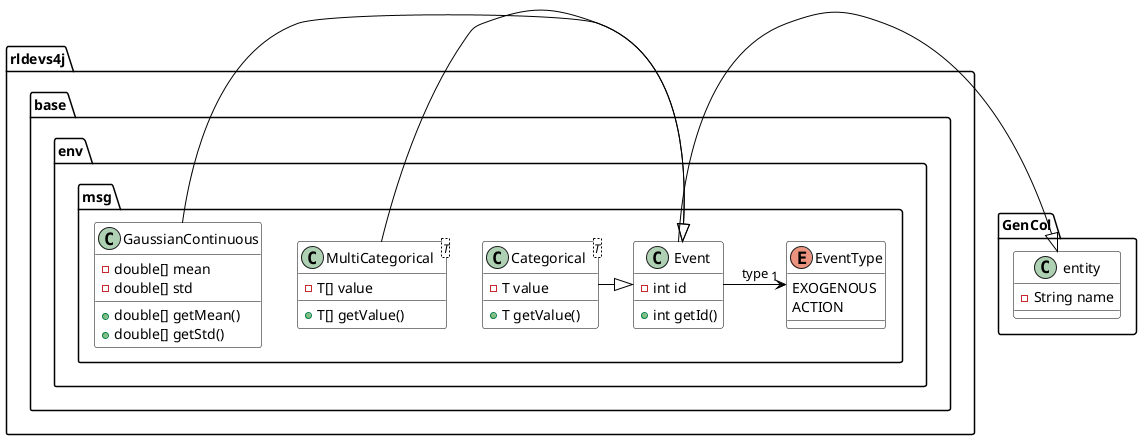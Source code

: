 @startuml
set namespaceSeparator .
skinparam class {
ArrowColor Black
BorderColor Black
BackgroundColor White
}
skinparam note {
  BorderColor Black
  BackgroundColor White
}

class GenCol.entity{
  -String name
}

class rldevs4j.base.env.msg.Event{
  -int id
  +int getId()
}
rldevs4j.base.env.msg.Event -|> GenCol.entity
rldevs4j.base.env.msg.Event -> "1" rldevs4j.base.env.msg.EventType : type
enum rldevs4j.base.env.msg.EventType{
  EXOGENOUS
  ACTION
}

class rldevs4j.base.env.msg.Categorical<T> {
  -T value
  +T getValue()
}
rldevs4j.base.env.msg.Categorical -|> rldevs4j.base.env.msg.Event

class rldevs4j.base.env.msg.MultiCategorical<T> {
  -T[] value
  +T[] getValue()
}
rldevs4j.base.env.msg.MultiCategorical -|> rldevs4j.base.env.msg.Event

class rldevs4j.base.env.msg.GaussianContinuous {
  -double[] mean
  -double[] std
  +double[] getMean()
  +double[] getStd()
}
rldevs4j.base.env.msg.GaussianContinuous -|> rldevs4j.base.env.msg.Event
@enduml
